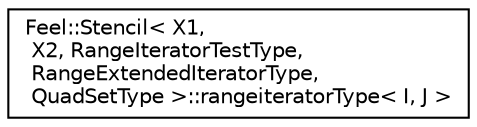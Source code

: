 digraph "Graphical Class Hierarchy"
{
 // LATEX_PDF_SIZE
  edge [fontname="Helvetica",fontsize="10",labelfontname="Helvetica",labelfontsize="10"];
  node [fontname="Helvetica",fontsize="10",shape=record];
  rankdir="LR";
  Node0 [label="Feel::Stencil\< X1,\l X2, RangeIteratorTestType,\l RangeExtendedIteratorType,\l QuadSetType \>::rangeiteratorType\< I, J \>",height=0.2,width=0.4,color="black", fillcolor="white", style="filled",URL="$structFeel_1_1Stencil_1_1rangeiteratorType.html",tooltip=" "];
}
